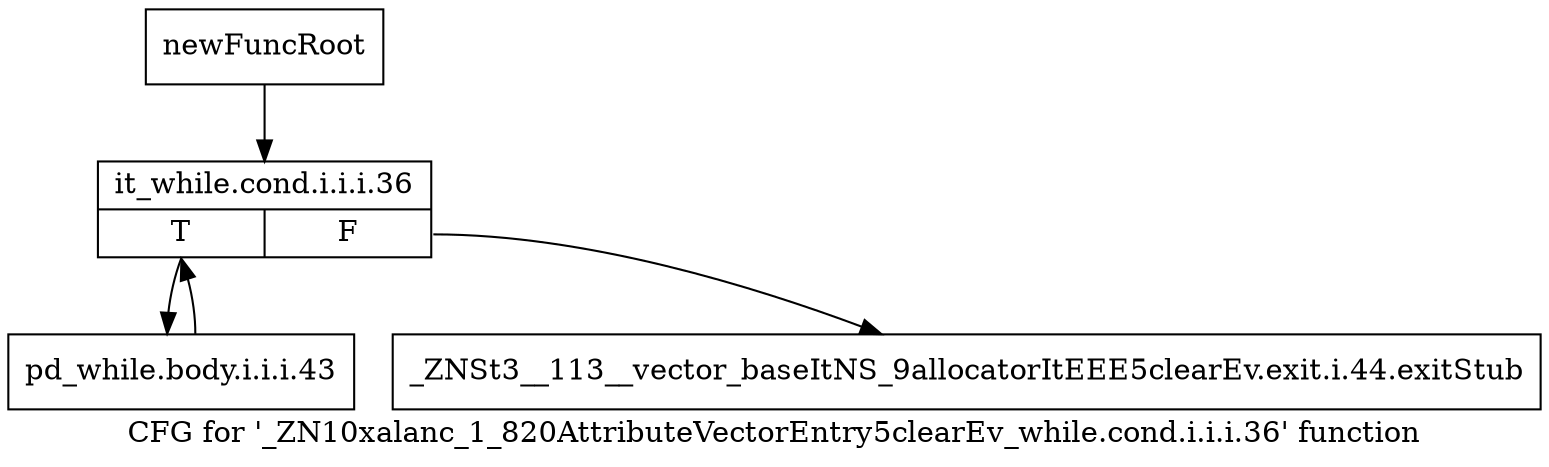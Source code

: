digraph "CFG for '_ZN10xalanc_1_820AttributeVectorEntry5clearEv_while.cond.i.i.i.36' function" {
	label="CFG for '_ZN10xalanc_1_820AttributeVectorEntry5clearEv_while.cond.i.i.i.36' function";

	Node0x9d1d480 [shape=record,label="{newFuncRoot}"];
	Node0x9d1d480 -> Node0x9d1d520;
	Node0x9d1d4d0 [shape=record,label="{_ZNSt3__113__vector_baseItNS_9allocatorItEEE5clearEv.exit.i.44.exitStub}"];
	Node0x9d1d520 [shape=record,label="{it_while.cond.i.i.i.36|{<s0>T|<s1>F}}"];
	Node0x9d1d520:s0 -> Node0x9d1d570;
	Node0x9d1d520:s1 -> Node0x9d1d4d0;
	Node0x9d1d570 [shape=record,label="{pd_while.body.i.i.i.43}"];
	Node0x9d1d570 -> Node0x9d1d520;
}
